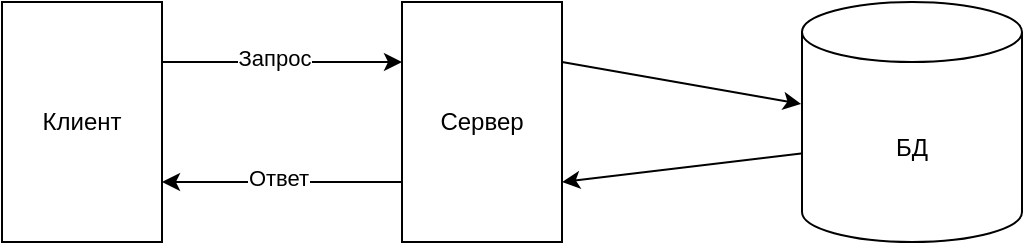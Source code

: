 <mxfile version="22.1.11" type="device">
  <diagram name="Страница — 1" id="HYVnyG0L3LqYmKeIV71l">
    <mxGraphModel dx="911" dy="513" grid="1" gridSize="10" guides="1" tooltips="1" connect="1" arrows="1" fold="1" page="1" pageScale="1" pageWidth="827" pageHeight="1169" math="0" shadow="0">
      <root>
        <mxCell id="0" />
        <mxCell id="1" parent="0" />
        <mxCell id="SIpd_2jG4-7zxkeB_w-f-4" value="Клиент" style="rounded=0;whiteSpace=wrap;html=1;" vertex="1" parent="1">
          <mxGeometry x="80" y="80" width="80" height="120" as="geometry" />
        </mxCell>
        <mxCell id="SIpd_2jG4-7zxkeB_w-f-6" value="Сервер" style="rounded=0;whiteSpace=wrap;html=1;" vertex="1" parent="1">
          <mxGeometry x="280" y="80" width="80" height="120" as="geometry" />
        </mxCell>
        <mxCell id="SIpd_2jG4-7zxkeB_w-f-7" value="БД" style="shape=cylinder3;whiteSpace=wrap;html=1;boundedLbl=1;backgroundOutline=1;size=15;" vertex="1" parent="1">
          <mxGeometry x="480" y="80" width="110" height="120" as="geometry" />
        </mxCell>
        <mxCell id="SIpd_2jG4-7zxkeB_w-f-8" value="" style="endArrow=classic;html=1;rounded=0;exitX=1;exitY=0.25;exitDx=0;exitDy=0;entryX=0;entryY=0.25;entryDx=0;entryDy=0;" edge="1" parent="1" source="SIpd_2jG4-7zxkeB_w-f-4" target="SIpd_2jG4-7zxkeB_w-f-6">
          <mxGeometry width="50" height="50" relative="1" as="geometry">
            <mxPoint x="210" y="100" as="sourcePoint" />
            <mxPoint x="260" y="50" as="targetPoint" />
          </mxGeometry>
        </mxCell>
        <mxCell id="SIpd_2jG4-7zxkeB_w-f-9" value="Запрос" style="edgeLabel;html=1;align=center;verticalAlign=middle;resizable=0;points=[];" vertex="1" connectable="0" parent="SIpd_2jG4-7zxkeB_w-f-8">
          <mxGeometry x="-0.079" y="2" relative="1" as="geometry">
            <mxPoint as="offset" />
          </mxGeometry>
        </mxCell>
        <mxCell id="SIpd_2jG4-7zxkeB_w-f-12" value="" style="endArrow=classic;html=1;rounded=0;entryX=1;entryY=0.75;entryDx=0;entryDy=0;exitX=0;exitY=0.75;exitDx=0;exitDy=0;" edge="1" parent="1" source="SIpd_2jG4-7zxkeB_w-f-6" target="SIpd_2jG4-7zxkeB_w-f-4">
          <mxGeometry width="50" height="50" relative="1" as="geometry">
            <mxPoint x="200" y="230" as="sourcePoint" />
            <mxPoint x="170" y="160" as="targetPoint" />
          </mxGeometry>
        </mxCell>
        <mxCell id="SIpd_2jG4-7zxkeB_w-f-13" value="Ответ" style="edgeLabel;html=1;align=center;verticalAlign=middle;resizable=0;points=[];" vertex="1" connectable="0" parent="SIpd_2jG4-7zxkeB_w-f-12">
          <mxGeometry x="0.031" y="-2" relative="1" as="geometry">
            <mxPoint as="offset" />
          </mxGeometry>
        </mxCell>
        <mxCell id="SIpd_2jG4-7zxkeB_w-f-14" value="" style="endArrow=classic;html=1;rounded=0;entryX=-0.004;entryY=0.425;entryDx=0;entryDy=0;exitX=1;exitY=0.25;exitDx=0;exitDy=0;entryPerimeter=0;" edge="1" parent="1" source="SIpd_2jG4-7zxkeB_w-f-6" target="SIpd_2jG4-7zxkeB_w-f-7">
          <mxGeometry width="50" height="50" relative="1" as="geometry">
            <mxPoint x="390" y="70" as="sourcePoint" />
            <mxPoint x="480" y="110" as="targetPoint" />
          </mxGeometry>
        </mxCell>
        <mxCell id="SIpd_2jG4-7zxkeB_w-f-17" value="" style="endArrow=classic;html=1;rounded=0;entryX=1;entryY=0.75;entryDx=0;entryDy=0;exitX=-0.004;exitY=0.631;exitDx=0;exitDy=0;exitPerimeter=0;" edge="1" parent="1" source="SIpd_2jG4-7zxkeB_w-f-7" target="SIpd_2jG4-7zxkeB_w-f-6">
          <mxGeometry width="50" height="50" relative="1" as="geometry">
            <mxPoint x="510" y="190" as="sourcePoint" />
            <mxPoint x="390" y="190" as="targetPoint" />
          </mxGeometry>
        </mxCell>
      </root>
    </mxGraphModel>
  </diagram>
</mxfile>
